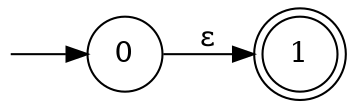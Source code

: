 digraph finite_state_machine {
  rankdir=LR;  
  size="8,5"  label=""  node [shape = doublecircle]; "1";
  node [shape = circle];
  __I__ [label="", style=invis, width=0]
  __I__ -> "0"
  "0" -> "1" [label = ε];
}
